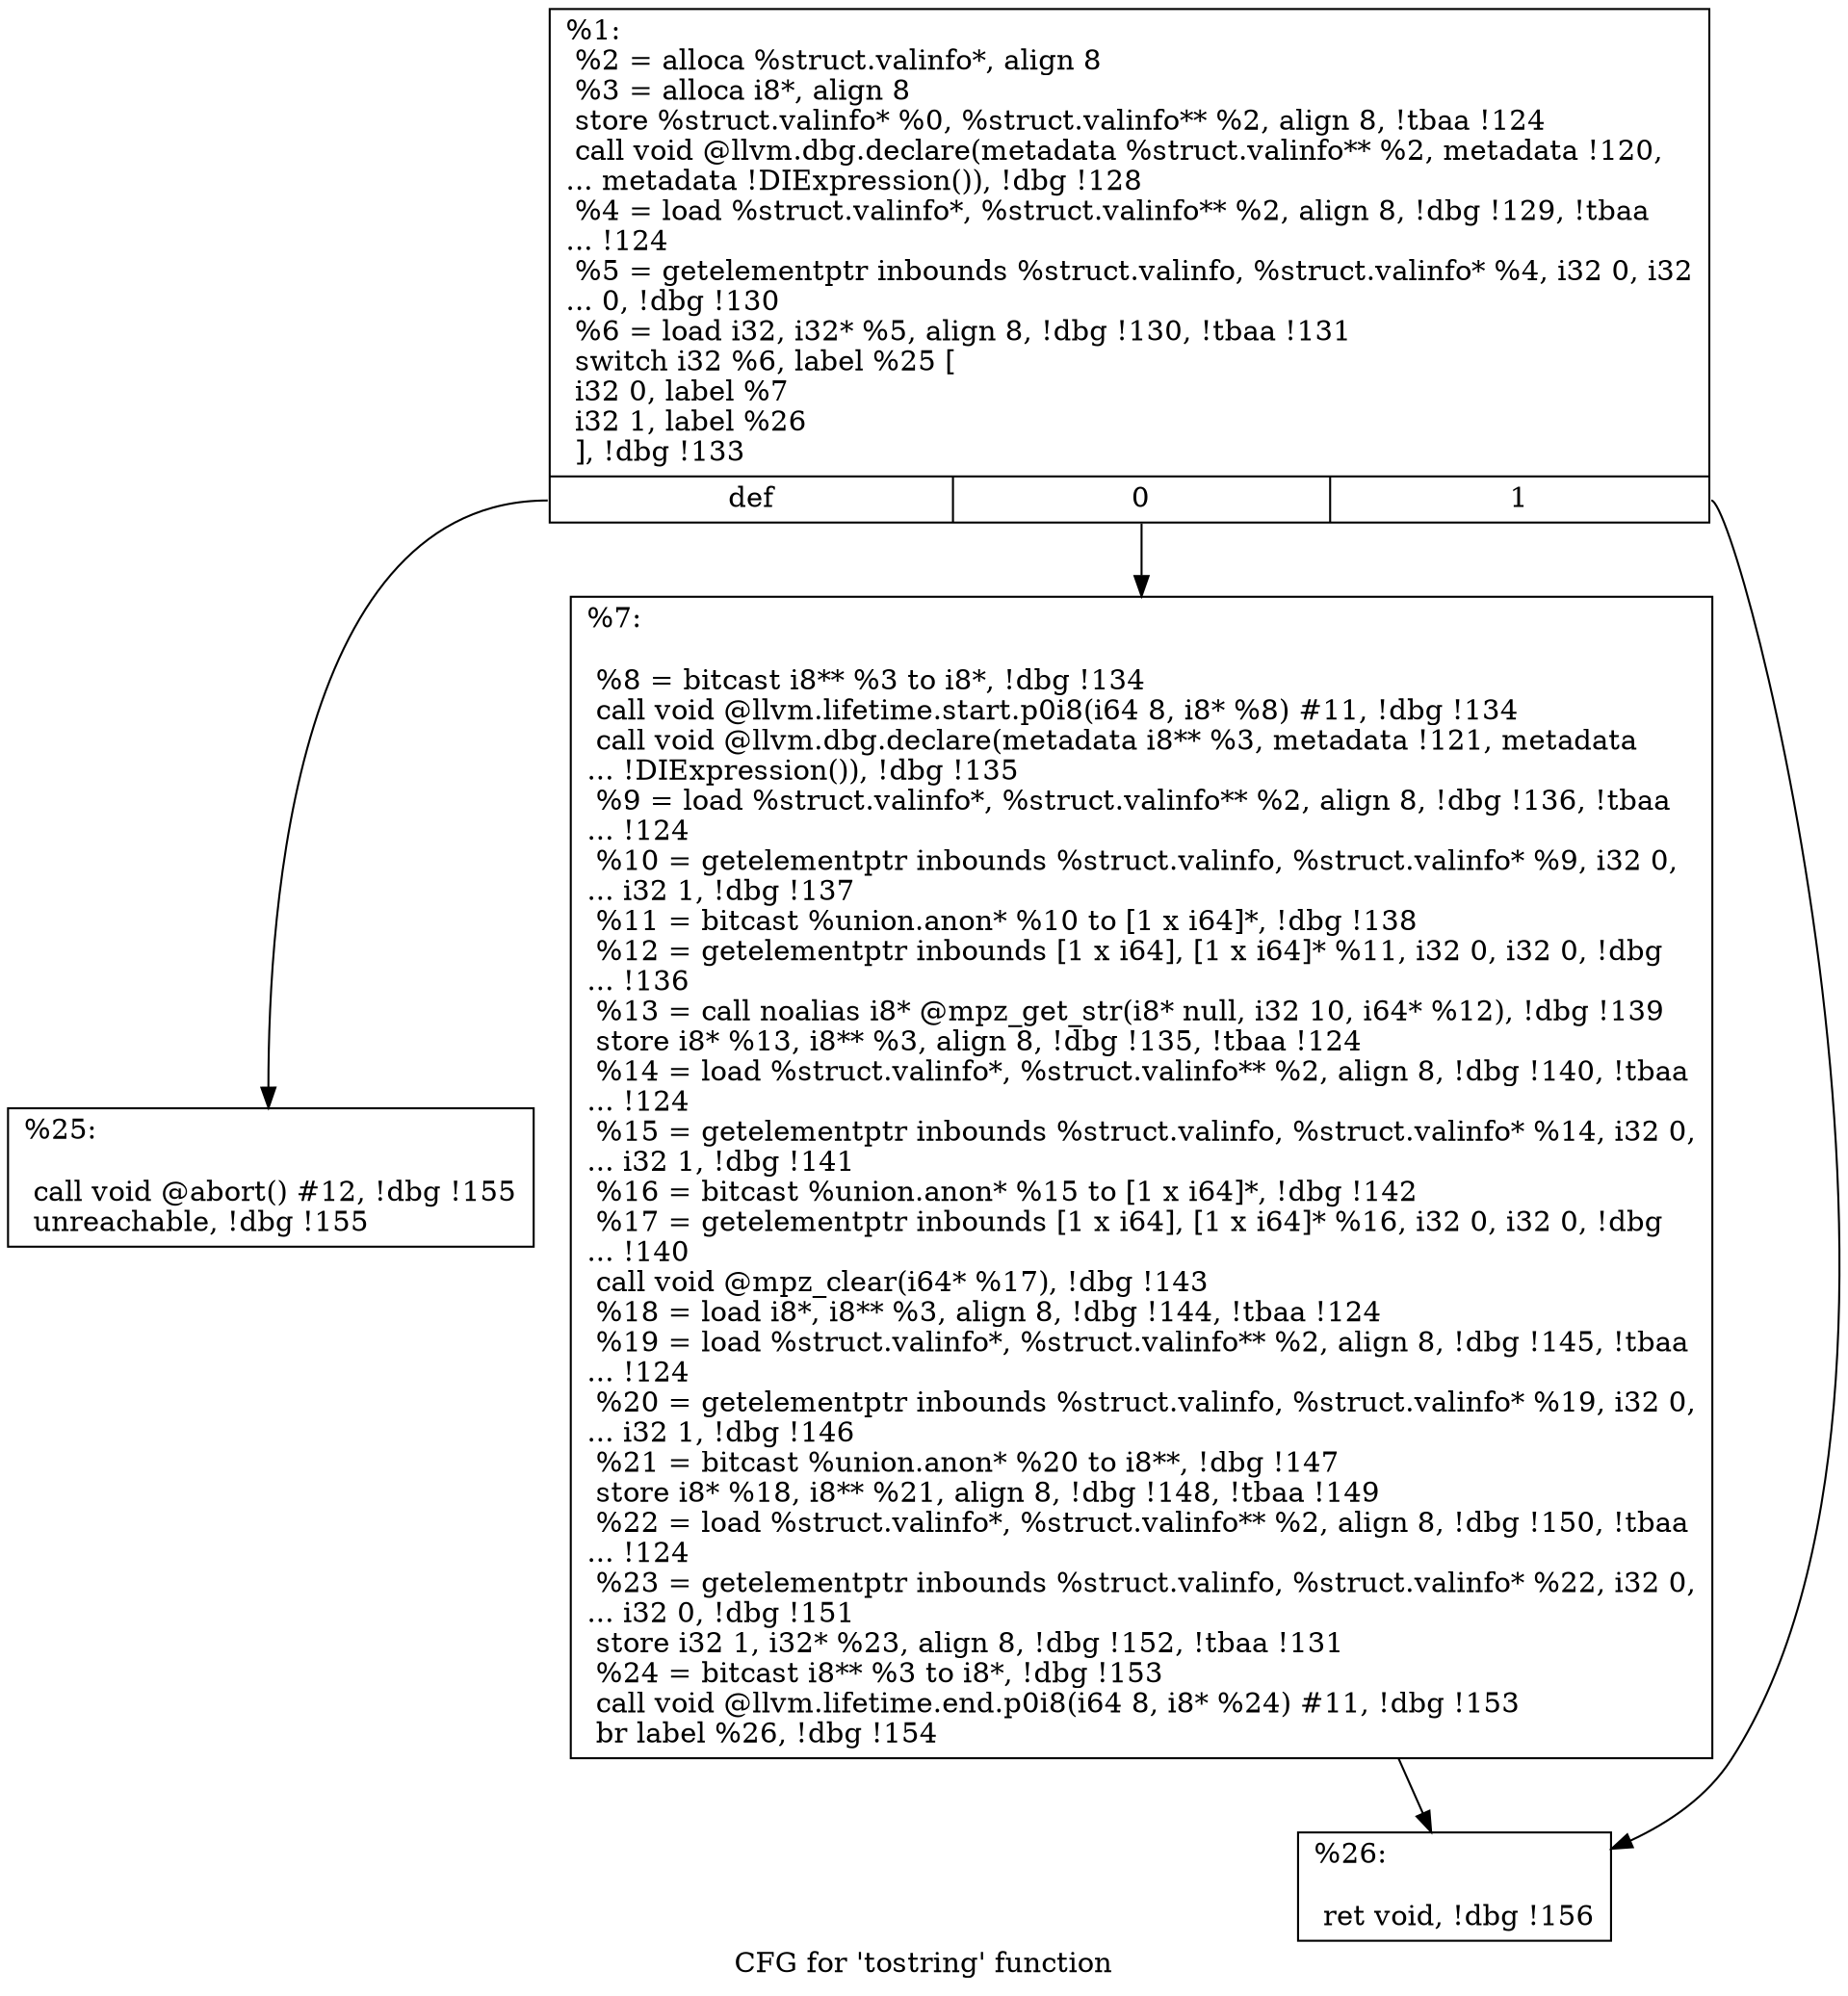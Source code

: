 digraph "CFG for 'tostring' function" {
	label="CFG for 'tostring' function";

	Node0x2392640 [shape=record,label="{%1:\l  %2 = alloca %struct.valinfo*, align 8\l  %3 = alloca i8*, align 8\l  store %struct.valinfo* %0, %struct.valinfo** %2, align 8, !tbaa !124\l  call void @llvm.dbg.declare(metadata %struct.valinfo** %2, metadata !120,\l... metadata !DIExpression()), !dbg !128\l  %4 = load %struct.valinfo*, %struct.valinfo** %2, align 8, !dbg !129, !tbaa\l... !124\l  %5 = getelementptr inbounds %struct.valinfo, %struct.valinfo* %4, i32 0, i32\l... 0, !dbg !130\l  %6 = load i32, i32* %5, align 8, !dbg !130, !tbaa !131\l  switch i32 %6, label %25 [\l    i32 0, label %7\l    i32 1, label %26\l  ], !dbg !133\l|{<s0>def|<s1>0|<s2>1}}"];
	Node0x2392640:s0 -> Node0x237e1f0;
	Node0x2392640:s1 -> Node0x237e1a0;
	Node0x2392640:s2 -> Node0x237e240;
	Node0x237e1a0 [shape=record,label="{%7:\l\l  %8 = bitcast i8** %3 to i8*, !dbg !134\l  call void @llvm.lifetime.start.p0i8(i64 8, i8* %8) #11, !dbg !134\l  call void @llvm.dbg.declare(metadata i8** %3, metadata !121, metadata\l... !DIExpression()), !dbg !135\l  %9 = load %struct.valinfo*, %struct.valinfo** %2, align 8, !dbg !136, !tbaa\l... !124\l  %10 = getelementptr inbounds %struct.valinfo, %struct.valinfo* %9, i32 0,\l... i32 1, !dbg !137\l  %11 = bitcast %union.anon* %10 to [1 x i64]*, !dbg !138\l  %12 = getelementptr inbounds [1 x i64], [1 x i64]* %11, i32 0, i32 0, !dbg\l... !136\l  %13 = call noalias i8* @mpz_get_str(i8* null, i32 10, i64* %12), !dbg !139\l  store i8* %13, i8** %3, align 8, !dbg !135, !tbaa !124\l  %14 = load %struct.valinfo*, %struct.valinfo** %2, align 8, !dbg !140, !tbaa\l... !124\l  %15 = getelementptr inbounds %struct.valinfo, %struct.valinfo* %14, i32 0,\l... i32 1, !dbg !141\l  %16 = bitcast %union.anon* %15 to [1 x i64]*, !dbg !142\l  %17 = getelementptr inbounds [1 x i64], [1 x i64]* %16, i32 0, i32 0, !dbg\l... !140\l  call void @mpz_clear(i64* %17), !dbg !143\l  %18 = load i8*, i8** %3, align 8, !dbg !144, !tbaa !124\l  %19 = load %struct.valinfo*, %struct.valinfo** %2, align 8, !dbg !145, !tbaa\l... !124\l  %20 = getelementptr inbounds %struct.valinfo, %struct.valinfo* %19, i32 0,\l... i32 1, !dbg !146\l  %21 = bitcast %union.anon* %20 to i8**, !dbg !147\l  store i8* %18, i8** %21, align 8, !dbg !148, !tbaa !149\l  %22 = load %struct.valinfo*, %struct.valinfo** %2, align 8, !dbg !150, !tbaa\l... !124\l  %23 = getelementptr inbounds %struct.valinfo, %struct.valinfo* %22, i32 0,\l... i32 0, !dbg !151\l  store i32 1, i32* %23, align 8, !dbg !152, !tbaa !131\l  %24 = bitcast i8** %3 to i8*, !dbg !153\l  call void @llvm.lifetime.end.p0i8(i64 8, i8* %24) #11, !dbg !153\l  br label %26, !dbg !154\l}"];
	Node0x237e1a0 -> Node0x237e240;
	Node0x237e1f0 [shape=record,label="{%25:\l\l  call void @abort() #12, !dbg !155\l  unreachable, !dbg !155\l}"];
	Node0x237e240 [shape=record,label="{%26:\l\l  ret void, !dbg !156\l}"];
}
